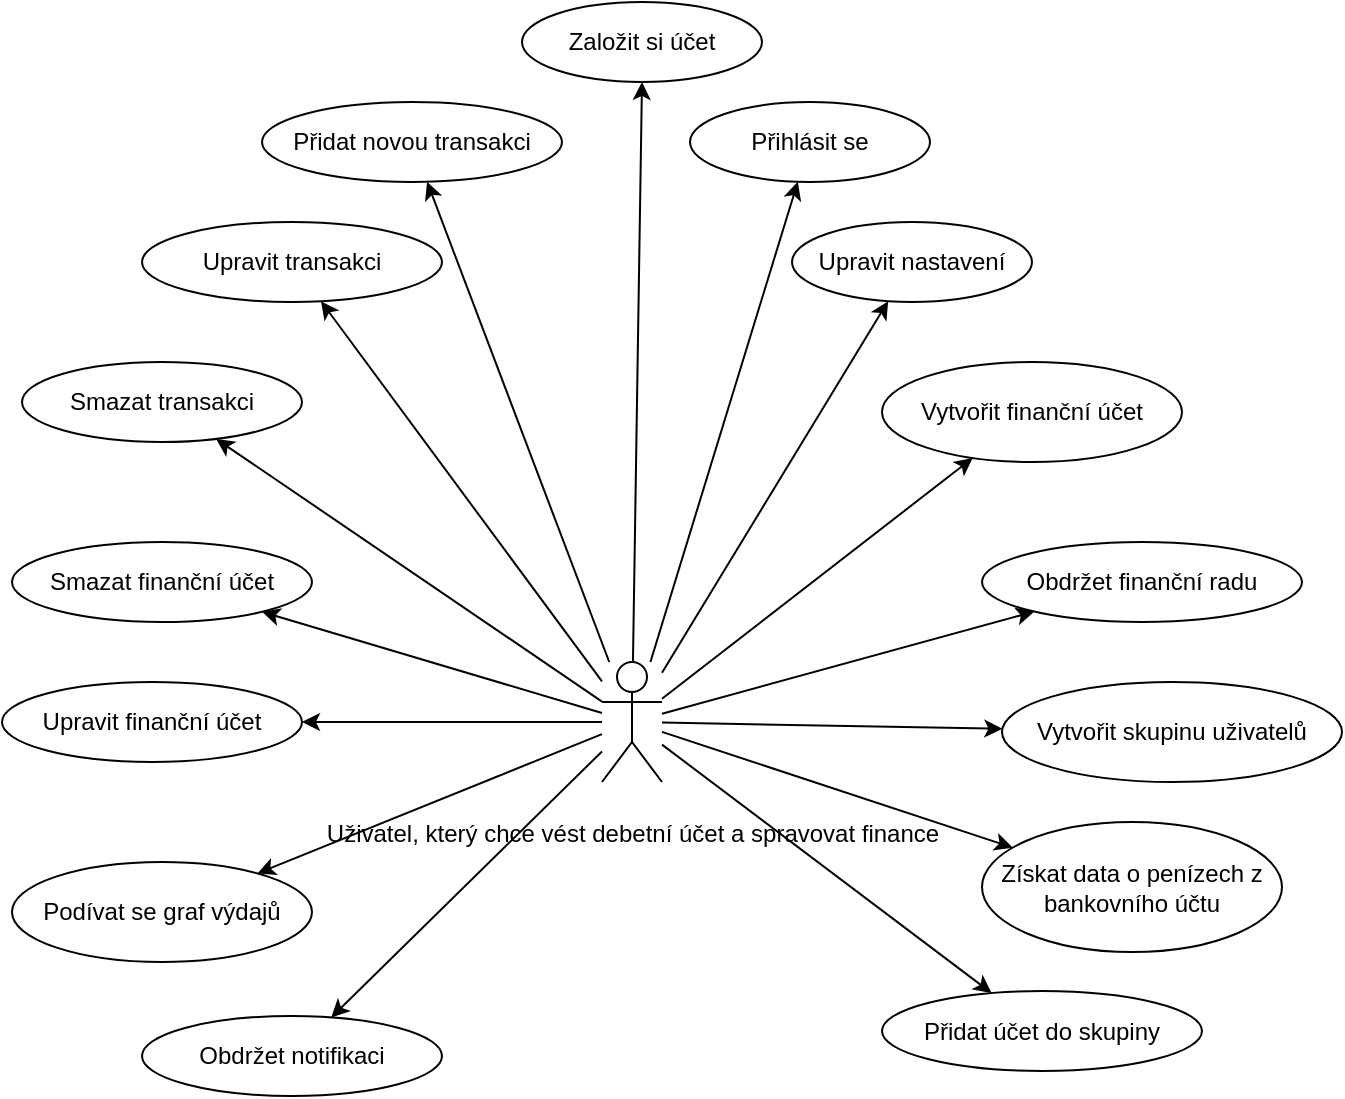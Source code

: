 <mxfile version="24.7.14" pages="5">
  <diagram name="default" id="7FOLyM04YJiTdm1COUbH">
    <mxGraphModel dx="1974" dy="609" grid="1" gridSize="10" guides="1" tooltips="1" connect="1" arrows="1" fold="1" page="1" pageScale="1" pageWidth="827" pageHeight="1169" math="0" shadow="0">
      <root>
        <mxCell id="0" />
        <mxCell id="1" parent="0" />
        <mxCell id="m6OJGgZUl3fsRRgGpjcn-20" value="" style="rounded=0;orthogonalLoop=1;jettySize=auto;html=1;" parent="1" source="m6OJGgZUl3fsRRgGpjcn-1" target="m6OJGgZUl3fsRRgGpjcn-9" edge="1">
          <mxGeometry relative="1" as="geometry" />
        </mxCell>
        <mxCell id="m6OJGgZUl3fsRRgGpjcn-23" value="" style="rounded=0;orthogonalLoop=1;jettySize=auto;html=1;" parent="1" source="m6OJGgZUl3fsRRgGpjcn-1" target="m6OJGgZUl3fsRRgGpjcn-7" edge="1">
          <mxGeometry relative="1" as="geometry" />
        </mxCell>
        <mxCell id="m6OJGgZUl3fsRRgGpjcn-25" style="edgeStyle=none;rounded=0;orthogonalLoop=1;jettySize=auto;html=1;" parent="1" source="m6OJGgZUl3fsRRgGpjcn-1" target="m6OJGgZUl3fsRRgGpjcn-6" edge="1">
          <mxGeometry relative="1" as="geometry" />
        </mxCell>
        <mxCell id="m6OJGgZUl3fsRRgGpjcn-26" style="edgeStyle=none;rounded=0;orthogonalLoop=1;jettySize=auto;html=1;" parent="1" source="m6OJGgZUl3fsRRgGpjcn-1" target="m6OJGgZUl3fsRRgGpjcn-2" edge="1">
          <mxGeometry relative="1" as="geometry" />
        </mxCell>
        <mxCell id="m6OJGgZUl3fsRRgGpjcn-27" style="edgeStyle=none;rounded=0;orthogonalLoop=1;jettySize=auto;html=1;entryX=0.5;entryY=1;entryDx=0;entryDy=0;" parent="1" source="m6OJGgZUl3fsRRgGpjcn-1" target="m6OJGgZUl3fsRRgGpjcn-3" edge="1">
          <mxGeometry relative="1" as="geometry" />
        </mxCell>
        <mxCell id="m6OJGgZUl3fsRRgGpjcn-28" style="edgeStyle=none;rounded=0;orthogonalLoop=1;jettySize=auto;html=1;" parent="1" source="m6OJGgZUl3fsRRgGpjcn-1" target="m6OJGgZUl3fsRRgGpjcn-8" edge="1">
          <mxGeometry relative="1" as="geometry" />
        </mxCell>
        <mxCell id="m6OJGgZUl3fsRRgGpjcn-30" style="edgeStyle=none;rounded=0;orthogonalLoop=1;jettySize=auto;html=1;" parent="1" source="m6OJGgZUl3fsRRgGpjcn-1" target="m6OJGgZUl3fsRRgGpjcn-16" edge="1">
          <mxGeometry relative="1" as="geometry" />
        </mxCell>
        <mxCell id="m6OJGgZUl3fsRRgGpjcn-31" style="edgeStyle=none;rounded=0;orthogonalLoop=1;jettySize=auto;html=1;" parent="1" source="m6OJGgZUl3fsRRgGpjcn-1" target="m6OJGgZUl3fsRRgGpjcn-19" edge="1">
          <mxGeometry relative="1" as="geometry" />
        </mxCell>
        <mxCell id="m6OJGgZUl3fsRRgGpjcn-32" style="edgeStyle=none;rounded=0;orthogonalLoop=1;jettySize=auto;html=1;" parent="1" source="m6OJGgZUl3fsRRgGpjcn-1" target="m6OJGgZUl3fsRRgGpjcn-17" edge="1">
          <mxGeometry relative="1" as="geometry" />
        </mxCell>
        <mxCell id="m6OJGgZUl3fsRRgGpjcn-33" style="edgeStyle=none;rounded=0;orthogonalLoop=1;jettySize=auto;html=1;" parent="1" source="m6OJGgZUl3fsRRgGpjcn-1" target="m6OJGgZUl3fsRRgGpjcn-11" edge="1">
          <mxGeometry relative="1" as="geometry" />
        </mxCell>
        <mxCell id="m6OJGgZUl3fsRRgGpjcn-34" style="edgeStyle=none;rounded=0;orthogonalLoop=1;jettySize=auto;html=1;" parent="1" source="m6OJGgZUl3fsRRgGpjcn-1" target="m6OJGgZUl3fsRRgGpjcn-12" edge="1">
          <mxGeometry relative="1" as="geometry" />
        </mxCell>
        <mxCell id="m6OJGgZUl3fsRRgGpjcn-35" style="edgeStyle=none;rounded=0;orthogonalLoop=1;jettySize=auto;html=1;" parent="1" source="m6OJGgZUl3fsRRgGpjcn-1" target="m6OJGgZUl3fsRRgGpjcn-10" edge="1">
          <mxGeometry relative="1" as="geometry" />
        </mxCell>
        <mxCell id="m6OJGgZUl3fsRRgGpjcn-37" style="edgeStyle=none;rounded=0;orthogonalLoop=1;jettySize=auto;html=1;" parent="1" source="m6OJGgZUl3fsRRgGpjcn-1" target="m6OJGgZUl3fsRRgGpjcn-15" edge="1">
          <mxGeometry relative="1" as="geometry" />
        </mxCell>
        <mxCell id="m6OJGgZUl3fsRRgGpjcn-38" style="edgeStyle=none;rounded=0;orthogonalLoop=1;jettySize=auto;html=1;" parent="1" source="m6OJGgZUl3fsRRgGpjcn-1" target="m6OJGgZUl3fsRRgGpjcn-18" edge="1">
          <mxGeometry relative="1" as="geometry" />
        </mxCell>
        <mxCell id="m6OJGgZUl3fsRRgGpjcn-1" value="&lt;p style=&quot;line-height: 120%;&quot;&gt;Uživatel, který chce vést debetní účet a spravovat finance&lt;/p&gt;" style="shape=umlActor;verticalLabelPosition=bottom;verticalAlign=top;html=1;outlineConnect=0;" parent="1" vertex="1">
          <mxGeometry x="250" y="400" width="30" height="60" as="geometry" />
        </mxCell>
        <mxCell id="m6OJGgZUl3fsRRgGpjcn-2" value="Přihlásit se" style="ellipse;whiteSpace=wrap;html=1;" parent="1" vertex="1">
          <mxGeometry x="294" y="120" width="120" height="40" as="geometry" />
        </mxCell>
        <mxCell id="m6OJGgZUl3fsRRgGpjcn-3" value="Založit si účet" style="ellipse;whiteSpace=wrap;html=1;" parent="1" vertex="1">
          <mxGeometry x="210" y="70" width="120" height="40" as="geometry" />
        </mxCell>
        <mxCell id="m6OJGgZUl3fsRRgGpjcn-6" value="Vytvořit finanční účet" style="ellipse;whiteSpace=wrap;html=1;" parent="1" vertex="1">
          <mxGeometry x="390" y="250" width="150" height="50" as="geometry" />
        </mxCell>
        <mxCell id="m6OJGgZUl3fsRRgGpjcn-7" value="Přidat novou transakci" style="ellipse;whiteSpace=wrap;html=1;" parent="1" vertex="1">
          <mxGeometry x="80" y="120" width="150" height="40" as="geometry" />
        </mxCell>
        <mxCell id="m6OJGgZUl3fsRRgGpjcn-8" value="Upravit nastavení" style="ellipse;whiteSpace=wrap;html=1;" parent="1" vertex="1">
          <mxGeometry x="345" y="180" width="120" height="40" as="geometry" />
        </mxCell>
        <mxCell id="m6OJGgZUl3fsRRgGpjcn-9" value="Upravit transakci" style="ellipse;whiteSpace=wrap;html=1;" parent="1" vertex="1">
          <mxGeometry x="20" y="180" width="150" height="40" as="geometry" />
        </mxCell>
        <mxCell id="m6OJGgZUl3fsRRgGpjcn-10" value="Upravit finanční účet" style="ellipse;whiteSpace=wrap;html=1;" parent="1" vertex="1">
          <mxGeometry x="-50" y="410" width="150" height="40" as="geometry" />
        </mxCell>
        <mxCell id="m6OJGgZUl3fsRRgGpjcn-11" value="Smazat transakci" style="ellipse;whiteSpace=wrap;html=1;" parent="1" vertex="1">
          <mxGeometry x="-40" y="250" width="140" height="40" as="geometry" />
        </mxCell>
        <mxCell id="m6OJGgZUl3fsRRgGpjcn-12" value="Smazat finanční účet" style="ellipse;whiteSpace=wrap;html=1;" parent="1" vertex="1">
          <mxGeometry x="-45" y="340" width="150" height="40" as="geometry" />
        </mxCell>
        <mxCell id="m6OJGgZUl3fsRRgGpjcn-14" value="Obdržet notifikaci" style="ellipse;whiteSpace=wrap;html=1;" parent="1" vertex="1">
          <mxGeometry x="20" y="577" width="150" height="40" as="geometry" />
        </mxCell>
        <mxCell id="m6OJGgZUl3fsRRgGpjcn-15" value="Podívat se graf výdajů" style="ellipse;whiteSpace=wrap;html=1;" parent="1" vertex="1">
          <mxGeometry x="-45" y="500" width="150" height="50" as="geometry" />
        </mxCell>
        <mxCell id="m6OJGgZUl3fsRRgGpjcn-16" value="Přidat účet do skupiny" style="ellipse;whiteSpace=wrap;html=1;" parent="1" vertex="1">
          <mxGeometry x="390" y="564.5" width="160" height="40" as="geometry" />
        </mxCell>
        <mxCell id="m6OJGgZUl3fsRRgGpjcn-17" value="Vytvořit skupinu uživatelů" style="ellipse;whiteSpace=wrap;html=1;" parent="1" vertex="1">
          <mxGeometry x="450" y="410" width="170" height="50" as="geometry" />
        </mxCell>
        <mxCell id="m6OJGgZUl3fsRRgGpjcn-18" value="Získat data o penízech z bankovního účtu" style="ellipse;whiteSpace=wrap;html=1;" parent="1" vertex="1">
          <mxGeometry x="440" y="480" width="150" height="65" as="geometry" />
        </mxCell>
        <mxCell id="m6OJGgZUl3fsRRgGpjcn-19" value="Obdržet finanční radu" style="ellipse;whiteSpace=wrap;html=1;" parent="1" vertex="1">
          <mxGeometry x="440" y="340" width="160" height="40" as="geometry" />
        </mxCell>
        <mxCell id="m6OJGgZUl3fsRRgGpjcn-36" style="edgeStyle=none;rounded=0;orthogonalLoop=1;jettySize=auto;html=1;" parent="1" source="m6OJGgZUl3fsRRgGpjcn-1" target="m6OJGgZUl3fsRRgGpjcn-14" edge="1">
          <mxGeometry relative="1" as="geometry" />
        </mxCell>
      </root>
    </mxGraphModel>
  </diagram>
  <diagram id="iO2KDUP-_SUrqgKEg59G" name="loan">
    <mxGraphModel dx="2261" dy="761" grid="1" gridSize="10" guides="1" tooltips="1" connect="1" arrows="1" fold="1" page="1" pageScale="1" pageWidth="827" pageHeight="1169" math="0" shadow="0">
      <root>
        <mxCell id="0" />
        <mxCell id="1" parent="0" />
        <mxCell id="gkrEdJ4TO_UfbdDQWm3M-1" value="" style="rounded=0;orthogonalLoop=1;jettySize=auto;html=1;" parent="1" source="gkrEdJ4TO_UfbdDQWm3M-15" target="gkrEdJ4TO_UfbdDQWm3M-22" edge="1">
          <mxGeometry relative="1" as="geometry" />
        </mxCell>
        <mxCell id="gkrEdJ4TO_UfbdDQWm3M-2" value="" style="rounded=0;orthogonalLoop=1;jettySize=auto;html=1;" parent="1" source="gkrEdJ4TO_UfbdDQWm3M-15" target="gkrEdJ4TO_UfbdDQWm3M-20" edge="1">
          <mxGeometry relative="1" as="geometry" />
        </mxCell>
        <mxCell id="gkrEdJ4TO_UfbdDQWm3M-3" style="edgeStyle=none;rounded=0;orthogonalLoop=1;jettySize=auto;html=1;" parent="1" source="gkrEdJ4TO_UfbdDQWm3M-15" target="gkrEdJ4TO_UfbdDQWm3M-19" edge="1">
          <mxGeometry relative="1" as="geometry" />
        </mxCell>
        <mxCell id="gkrEdJ4TO_UfbdDQWm3M-4" style="edgeStyle=none;rounded=0;orthogonalLoop=1;jettySize=auto;html=1;" parent="1" source="gkrEdJ4TO_UfbdDQWm3M-15" target="gkrEdJ4TO_UfbdDQWm3M-16" edge="1">
          <mxGeometry relative="1" as="geometry" />
        </mxCell>
        <mxCell id="gkrEdJ4TO_UfbdDQWm3M-5" style="edgeStyle=none;rounded=0;orthogonalLoop=1;jettySize=auto;html=1;entryX=0.5;entryY=1;entryDx=0;entryDy=0;" parent="1" source="gkrEdJ4TO_UfbdDQWm3M-15" target="gkrEdJ4TO_UfbdDQWm3M-17" edge="1">
          <mxGeometry relative="1" as="geometry" />
        </mxCell>
        <mxCell id="gkrEdJ4TO_UfbdDQWm3M-6" style="edgeStyle=none;rounded=0;orthogonalLoop=1;jettySize=auto;html=1;" parent="1" source="gkrEdJ4TO_UfbdDQWm3M-15" target="gkrEdJ4TO_UfbdDQWm3M-21" edge="1">
          <mxGeometry relative="1" as="geometry" />
        </mxCell>
        <mxCell id="gkrEdJ4TO_UfbdDQWm3M-7" style="edgeStyle=none;rounded=0;orthogonalLoop=1;jettySize=auto;html=1;" parent="1" source="gkrEdJ4TO_UfbdDQWm3M-15" target="gkrEdJ4TO_UfbdDQWm3M-28" edge="1">
          <mxGeometry relative="1" as="geometry" />
        </mxCell>
        <mxCell id="gkrEdJ4TO_UfbdDQWm3M-8" style="edgeStyle=none;rounded=0;orthogonalLoop=1;jettySize=auto;html=1;" parent="1" source="gkrEdJ4TO_UfbdDQWm3M-15" target="gkrEdJ4TO_UfbdDQWm3M-31" edge="1">
          <mxGeometry relative="1" as="geometry" />
        </mxCell>
        <mxCell id="gkrEdJ4TO_UfbdDQWm3M-9" style="edgeStyle=none;rounded=0;orthogonalLoop=1;jettySize=auto;html=1;" parent="1" source="gkrEdJ4TO_UfbdDQWm3M-15" target="gkrEdJ4TO_UfbdDQWm3M-29" edge="1">
          <mxGeometry relative="1" as="geometry" />
        </mxCell>
        <mxCell id="gkrEdJ4TO_UfbdDQWm3M-10" style="edgeStyle=none;rounded=0;orthogonalLoop=1;jettySize=auto;html=1;" parent="1" source="gkrEdJ4TO_UfbdDQWm3M-15" target="gkrEdJ4TO_UfbdDQWm3M-24" edge="1">
          <mxGeometry relative="1" as="geometry" />
        </mxCell>
        <mxCell id="gkrEdJ4TO_UfbdDQWm3M-11" style="edgeStyle=none;rounded=0;orthogonalLoop=1;jettySize=auto;html=1;" parent="1" source="gkrEdJ4TO_UfbdDQWm3M-15" target="gkrEdJ4TO_UfbdDQWm3M-25" edge="1">
          <mxGeometry relative="1" as="geometry" />
        </mxCell>
        <mxCell id="gkrEdJ4TO_UfbdDQWm3M-12" style="edgeStyle=none;rounded=0;orthogonalLoop=1;jettySize=auto;html=1;" parent="1" source="gkrEdJ4TO_UfbdDQWm3M-15" target="gkrEdJ4TO_UfbdDQWm3M-23" edge="1">
          <mxGeometry relative="1" as="geometry" />
        </mxCell>
        <mxCell id="gkrEdJ4TO_UfbdDQWm3M-13" style="edgeStyle=none;rounded=0;orthogonalLoop=1;jettySize=auto;html=1;" parent="1" source="gkrEdJ4TO_UfbdDQWm3M-15" target="gkrEdJ4TO_UfbdDQWm3M-27" edge="1">
          <mxGeometry relative="1" as="geometry" />
        </mxCell>
        <mxCell id="gkrEdJ4TO_UfbdDQWm3M-38" value="" style="edgeStyle=none;rounded=0;orthogonalLoop=1;jettySize=auto;html=1;" parent="1" source="gkrEdJ4TO_UfbdDQWm3M-15" target="gkrEdJ4TO_UfbdDQWm3M-36" edge="1">
          <mxGeometry relative="1" as="geometry" />
        </mxCell>
        <mxCell id="gkrEdJ4TO_UfbdDQWm3M-39" style="edgeStyle=none;rounded=0;orthogonalLoop=1;jettySize=auto;html=1;" parent="1" source="gkrEdJ4TO_UfbdDQWm3M-15" target="gkrEdJ4TO_UfbdDQWm3M-37" edge="1">
          <mxGeometry relative="1" as="geometry" />
        </mxCell>
        <mxCell id="gkrEdJ4TO_UfbdDQWm3M-15" value="&lt;p style=&quot;line-height: 120%;&quot;&gt;Uživatel, který chce sledovat splácení dluh&lt;/p&gt;" style="shape=umlActor;verticalLabelPosition=bottom;verticalAlign=top;html=1;outlineConnect=0;" parent="1" vertex="1">
          <mxGeometry x="250" y="400" width="30" height="60" as="geometry" />
        </mxCell>
        <mxCell id="gkrEdJ4TO_UfbdDQWm3M-16" value="Přihlásit se" style="ellipse;whiteSpace=wrap;html=1;" parent="1" vertex="1">
          <mxGeometry x="294" y="120" width="120" height="40" as="geometry" />
        </mxCell>
        <mxCell id="gkrEdJ4TO_UfbdDQWm3M-17" value="Založit si účet" style="ellipse;whiteSpace=wrap;html=1;" parent="1" vertex="1">
          <mxGeometry x="210" y="70" width="120" height="40" as="geometry" />
        </mxCell>
        <mxCell id="gkrEdJ4TO_UfbdDQWm3M-19" value="Vytvořit dluhový účet" style="ellipse;whiteSpace=wrap;html=1;" parent="1" vertex="1">
          <mxGeometry x="390" y="250" width="150" height="50" as="geometry" />
        </mxCell>
        <mxCell id="gkrEdJ4TO_UfbdDQWm3M-20" value="Přidat novou transakci" style="ellipse;whiteSpace=wrap;html=1;" parent="1" vertex="1">
          <mxGeometry x="80" y="120" width="150" height="40" as="geometry" />
        </mxCell>
        <mxCell id="gkrEdJ4TO_UfbdDQWm3M-21" value="Upravit nastavení" style="ellipse;whiteSpace=wrap;html=1;" parent="1" vertex="1">
          <mxGeometry x="345" y="180" width="120" height="40" as="geometry" />
        </mxCell>
        <mxCell id="gkrEdJ4TO_UfbdDQWm3M-22" value="Upravit transakci" style="ellipse;whiteSpace=wrap;html=1;" parent="1" vertex="1">
          <mxGeometry x="20" y="180" width="150" height="40" as="geometry" />
        </mxCell>
        <mxCell id="gkrEdJ4TO_UfbdDQWm3M-23" value="Upravit dluhový účet" style="ellipse;whiteSpace=wrap;html=1;" parent="1" vertex="1">
          <mxGeometry x="-80" y="370" width="150" height="40" as="geometry" />
        </mxCell>
        <mxCell id="gkrEdJ4TO_UfbdDQWm3M-24" value="Smazat transakci" style="ellipse;whiteSpace=wrap;html=1;" parent="1" vertex="1">
          <mxGeometry x="-40" y="250" width="140" height="40" as="geometry" />
        </mxCell>
        <mxCell id="gkrEdJ4TO_UfbdDQWm3M-25" value="Smazat dluhový účet" style="ellipse;whiteSpace=wrap;html=1;" parent="1" vertex="1">
          <mxGeometry x="-70" y="310" width="150" height="40" as="geometry" />
        </mxCell>
        <mxCell id="gkrEdJ4TO_UfbdDQWm3M-26" value="Obdržet notifikaci o příští splátce" style="ellipse;whiteSpace=wrap;html=1;" parent="1" vertex="1">
          <mxGeometry x="-90" y="510" width="170" height="45.5" as="geometry" />
        </mxCell>
        <mxCell id="gkrEdJ4TO_UfbdDQWm3M-27" value="Podívat se graf výdajů" style="ellipse;whiteSpace=wrap;html=1;" parent="1" vertex="1">
          <mxGeometry x="-90" y="440" width="150" height="50" as="geometry" />
        </mxCell>
        <mxCell id="gkrEdJ4TO_UfbdDQWm3M-28" value="Přidat účet do skupiny" style="ellipse;whiteSpace=wrap;html=1;" parent="1" vertex="1">
          <mxGeometry x="440" y="480" width="160" height="40" as="geometry" />
        </mxCell>
        <mxCell id="gkrEdJ4TO_UfbdDQWm3M-29" value="Vytvořit skupinu uživatelů" style="ellipse;whiteSpace=wrap;html=1;" parent="1" vertex="1">
          <mxGeometry x="450" y="405" width="170" height="50" as="geometry" />
        </mxCell>
        <mxCell id="gkrEdJ4TO_UfbdDQWm3M-31" value="Obdržet finanční radu" style="ellipse;whiteSpace=wrap;html=1;" parent="1" vertex="1">
          <mxGeometry x="430" y="330" width="160" height="40" as="geometry" />
        </mxCell>
        <mxCell id="gkrEdJ4TO_UfbdDQWm3M-33" style="edgeStyle=none;rounded=0;orthogonalLoop=1;jettySize=auto;html=1;" parent="1" source="gkrEdJ4TO_UfbdDQWm3M-15" target="gkrEdJ4TO_UfbdDQWm3M-26" edge="1">
          <mxGeometry relative="1" as="geometry" />
        </mxCell>
        <mxCell id="gkrEdJ4TO_UfbdDQWm3M-36" value="Nastavit měsíční splátku" style="ellipse;whiteSpace=wrap;html=1;" parent="1" vertex="1">
          <mxGeometry x="20" y="565" width="150" height="40" as="geometry" />
        </mxCell>
        <mxCell id="gkrEdJ4TO_UfbdDQWm3M-37" value="Nastavit procento dluhu" style="ellipse;whiteSpace=wrap;html=1;" parent="1" vertex="1">
          <mxGeometry x="380" y="525.5" width="150" height="40" as="geometry" />
        </mxCell>
      </root>
    </mxGraphModel>
  </diagram>
  <diagram id="mvz3NLn-eMge94GLMlsW" name="savings">
    <mxGraphModel dx="2261" dy="761" grid="1" gridSize="10" guides="1" tooltips="1" connect="1" arrows="1" fold="1" page="1" pageScale="1" pageWidth="827" pageHeight="1169" math="0" shadow="0">
      <root>
        <mxCell id="0" />
        <mxCell id="1" parent="0" />
        <mxCell id="QjwtRj9E9O2YeUZqfki1-1" value="" style="rounded=0;orthogonalLoop=1;jettySize=auto;html=1;" parent="1" source="QjwtRj9E9O2YeUZqfki1-16" target="QjwtRj9E9O2YeUZqfki1-23" edge="1">
          <mxGeometry relative="1" as="geometry" />
        </mxCell>
        <mxCell id="QjwtRj9E9O2YeUZqfki1-2" value="" style="rounded=0;orthogonalLoop=1;jettySize=auto;html=1;" parent="1" source="QjwtRj9E9O2YeUZqfki1-16" target="QjwtRj9E9O2YeUZqfki1-21" edge="1">
          <mxGeometry relative="1" as="geometry" />
        </mxCell>
        <mxCell id="QjwtRj9E9O2YeUZqfki1-3" style="edgeStyle=none;rounded=0;orthogonalLoop=1;jettySize=auto;html=1;" parent="1" source="QjwtRj9E9O2YeUZqfki1-16" target="QjwtRj9E9O2YeUZqfki1-20" edge="1">
          <mxGeometry relative="1" as="geometry" />
        </mxCell>
        <mxCell id="QjwtRj9E9O2YeUZqfki1-4" style="edgeStyle=none;rounded=0;orthogonalLoop=1;jettySize=auto;html=1;" parent="1" source="QjwtRj9E9O2YeUZqfki1-16" target="QjwtRj9E9O2YeUZqfki1-17" edge="1">
          <mxGeometry relative="1" as="geometry" />
        </mxCell>
        <mxCell id="QjwtRj9E9O2YeUZqfki1-5" style="edgeStyle=none;rounded=0;orthogonalLoop=1;jettySize=auto;html=1;entryX=0.5;entryY=1;entryDx=0;entryDy=0;" parent="1" source="QjwtRj9E9O2YeUZqfki1-16" target="QjwtRj9E9O2YeUZqfki1-18" edge="1">
          <mxGeometry relative="1" as="geometry" />
        </mxCell>
        <mxCell id="QjwtRj9E9O2YeUZqfki1-6" style="edgeStyle=none;rounded=0;orthogonalLoop=1;jettySize=auto;html=1;" parent="1" source="QjwtRj9E9O2YeUZqfki1-16" target="QjwtRj9E9O2YeUZqfki1-22" edge="1">
          <mxGeometry relative="1" as="geometry" />
        </mxCell>
        <mxCell id="QjwtRj9E9O2YeUZqfki1-7" style="edgeStyle=none;rounded=0;orthogonalLoop=1;jettySize=auto;html=1;" parent="1" source="QjwtRj9E9O2YeUZqfki1-16" target="QjwtRj9E9O2YeUZqfki1-29" edge="1">
          <mxGeometry relative="1" as="geometry" />
        </mxCell>
        <mxCell id="QjwtRj9E9O2YeUZqfki1-8" style="edgeStyle=none;rounded=0;orthogonalLoop=1;jettySize=auto;html=1;" parent="1" source="QjwtRj9E9O2YeUZqfki1-16" target="QjwtRj9E9O2YeUZqfki1-31" edge="1">
          <mxGeometry relative="1" as="geometry" />
        </mxCell>
        <mxCell id="QjwtRj9E9O2YeUZqfki1-9" style="edgeStyle=none;rounded=0;orthogonalLoop=1;jettySize=auto;html=1;" parent="1" source="QjwtRj9E9O2YeUZqfki1-16" target="QjwtRj9E9O2YeUZqfki1-30" edge="1">
          <mxGeometry relative="1" as="geometry" />
        </mxCell>
        <mxCell id="QjwtRj9E9O2YeUZqfki1-10" style="edgeStyle=none;rounded=0;orthogonalLoop=1;jettySize=auto;html=1;" parent="1" source="QjwtRj9E9O2YeUZqfki1-16" target="QjwtRj9E9O2YeUZqfki1-25" edge="1">
          <mxGeometry relative="1" as="geometry" />
        </mxCell>
        <mxCell id="QjwtRj9E9O2YeUZqfki1-11" style="edgeStyle=none;rounded=0;orthogonalLoop=1;jettySize=auto;html=1;" parent="1" source="QjwtRj9E9O2YeUZqfki1-16" target="QjwtRj9E9O2YeUZqfki1-26" edge="1">
          <mxGeometry relative="1" as="geometry" />
        </mxCell>
        <mxCell id="QjwtRj9E9O2YeUZqfki1-12" style="edgeStyle=none;rounded=0;orthogonalLoop=1;jettySize=auto;html=1;" parent="1" source="QjwtRj9E9O2YeUZqfki1-16" target="QjwtRj9E9O2YeUZqfki1-24" edge="1">
          <mxGeometry relative="1" as="geometry" />
        </mxCell>
        <mxCell id="QjwtRj9E9O2YeUZqfki1-13" style="edgeStyle=none;rounded=0;orthogonalLoop=1;jettySize=auto;html=1;" parent="1" source="QjwtRj9E9O2YeUZqfki1-16" target="QjwtRj9E9O2YeUZqfki1-28" edge="1">
          <mxGeometry relative="1" as="geometry" />
        </mxCell>
        <mxCell id="QjwtRj9E9O2YeUZqfki1-14" value="" style="edgeStyle=none;rounded=0;orthogonalLoop=1;jettySize=auto;html=1;" parent="1" source="QjwtRj9E9O2YeUZqfki1-16" target="QjwtRj9E9O2YeUZqfki1-34" edge="1">
          <mxGeometry relative="1" as="geometry" />
        </mxCell>
        <mxCell id="QjwtRj9E9O2YeUZqfki1-15" style="edgeStyle=none;rounded=0;orthogonalLoop=1;jettySize=auto;html=1;" parent="1" source="QjwtRj9E9O2YeUZqfki1-16" target="QjwtRj9E9O2YeUZqfki1-35" edge="1">
          <mxGeometry relative="1" as="geometry" />
        </mxCell>
        <mxCell id="QjwtRj9E9O2YeUZqfki1-16" value="&lt;p style=&quot;line-height: 120%;&quot;&gt;Uživatel, který chce sledovat spoření peněz&lt;/p&gt;" style="shape=umlActor;verticalLabelPosition=bottom;verticalAlign=top;html=1;outlineConnect=0;" parent="1" vertex="1">
          <mxGeometry x="300" y="380" width="30" height="60" as="geometry" />
        </mxCell>
        <mxCell id="QjwtRj9E9O2YeUZqfki1-17" value="Přihlásit se" style="ellipse;whiteSpace=wrap;html=1;" parent="1" vertex="1">
          <mxGeometry x="344" y="100" width="120" height="40" as="geometry" />
        </mxCell>
        <mxCell id="QjwtRj9E9O2YeUZqfki1-18" value="Založit si účet" style="ellipse;whiteSpace=wrap;html=1;" parent="1" vertex="1">
          <mxGeometry x="260" y="50" width="120" height="40" as="geometry" />
        </mxCell>
        <mxCell id="QjwtRj9E9O2YeUZqfki1-20" value="Vytvořit spořicí účet" style="ellipse;whiteSpace=wrap;html=1;" parent="1" vertex="1">
          <mxGeometry x="440" y="230" width="150" height="50" as="geometry" />
        </mxCell>
        <mxCell id="QjwtRj9E9O2YeUZqfki1-21" value="Přidat novou transakci" style="ellipse;whiteSpace=wrap;html=1;" parent="1" vertex="1">
          <mxGeometry x="130" y="100" width="150" height="40" as="geometry" />
        </mxCell>
        <mxCell id="QjwtRj9E9O2YeUZqfki1-22" value="Upravit nastavení" style="ellipse;whiteSpace=wrap;html=1;" parent="1" vertex="1">
          <mxGeometry x="395" y="160" width="120" height="40" as="geometry" />
        </mxCell>
        <mxCell id="QjwtRj9E9O2YeUZqfki1-23" value="Upravit transakci" style="ellipse;whiteSpace=wrap;html=1;" parent="1" vertex="1">
          <mxGeometry x="70" y="160" width="150" height="40" as="geometry" />
        </mxCell>
        <mxCell id="QjwtRj9E9O2YeUZqfki1-24" value="Upravit spořicí účet" style="ellipse;whiteSpace=wrap;html=1;" parent="1" vertex="1">
          <mxGeometry x="-30" y="350" width="150" height="40" as="geometry" />
        </mxCell>
        <mxCell id="QjwtRj9E9O2YeUZqfki1-25" value="Smazat transakci" style="ellipse;whiteSpace=wrap;html=1;" parent="1" vertex="1">
          <mxGeometry x="10" y="230" width="140" height="40" as="geometry" />
        </mxCell>
        <mxCell id="QjwtRj9E9O2YeUZqfki1-26" value="Smazat spořicí účet" style="ellipse;whiteSpace=wrap;html=1;" parent="1" vertex="1">
          <mxGeometry x="-20" y="290" width="150" height="40" as="geometry" />
        </mxCell>
        <mxCell id="QjwtRj9E9O2YeUZqfki1-27" value="Obdržet notifikaci o příští platbě" style="ellipse;whiteSpace=wrap;html=1;" parent="1" vertex="1">
          <mxGeometry x="-50" y="500" width="180" height="45.5" as="geometry" />
        </mxCell>
        <mxCell id="QjwtRj9E9O2YeUZqfki1-28" value="Podívat se graf výdajů" style="ellipse;whiteSpace=wrap;html=1;" parent="1" vertex="1">
          <mxGeometry x="-40" y="420" width="150" height="50" as="geometry" />
        </mxCell>
        <mxCell id="QjwtRj9E9O2YeUZqfki1-29" value="Přidat účet do skupiny" style="ellipse;whiteSpace=wrap;html=1;" parent="1" vertex="1">
          <mxGeometry x="490" y="310" width="160" height="40" as="geometry" />
        </mxCell>
        <mxCell id="QjwtRj9E9O2YeUZqfki1-30" value="Vytvořit skupinu uživatelů" style="ellipse;whiteSpace=wrap;html=1;" parent="1" vertex="1">
          <mxGeometry x="500" y="450" width="170" height="50" as="geometry" />
        </mxCell>
        <mxCell id="QjwtRj9E9O2YeUZqfki1-31" value="Obdržet finanční radu" style="ellipse;whiteSpace=wrap;html=1;" parent="1" vertex="1">
          <mxGeometry x="500" y="390" width="160" height="40" as="geometry" />
        </mxCell>
        <mxCell id="QjwtRj9E9O2YeUZqfki1-33" style="edgeStyle=none;rounded=0;orthogonalLoop=1;jettySize=auto;html=1;" parent="1" source="QjwtRj9E9O2YeUZqfki1-16" target="QjwtRj9E9O2YeUZqfki1-27" edge="1">
          <mxGeometry relative="1" as="geometry" />
        </mxCell>
        <mxCell id="QjwtRj9E9O2YeUZqfki1-34" value="Nastavit opakující se transferovou platbu" style="ellipse;whiteSpace=wrap;html=1;" parent="1" vertex="1">
          <mxGeometry x="90" y="540" width="160" height="45" as="geometry" />
        </mxCell>
        <mxCell id="QjwtRj9E9O2YeUZqfki1-35" value="Nastavit procento spořicího účtu" style="ellipse;whiteSpace=wrap;html=1;" parent="1" vertex="1">
          <mxGeometry x="440" y="510" width="164" height="55" as="geometry" />
        </mxCell>
      </root>
    </mxGraphModel>
  </diagram>
  <diagram id="AIYogLtuCJYC2O8xrv1j" name="business">
    <mxGraphModel dx="2131" dy="692" grid="1" gridSize="10" guides="1" tooltips="1" connect="1" arrows="1" fold="1" page="1" pageScale="1" pageWidth="827" pageHeight="1169" math="0" shadow="0">
      <root>
        <mxCell id="0" />
        <mxCell id="1" parent="0" />
        <mxCell id="F0oQjNvjclja6o_ZkWgC-1" value="" style="rounded=0;orthogonalLoop=1;jettySize=auto;html=1;" edge="1" parent="1" source="F0oQjNvjclja6o_ZkWgC-16" target="F0oQjNvjclja6o_ZkWgC-23">
          <mxGeometry relative="1" as="geometry" />
        </mxCell>
        <mxCell id="F0oQjNvjclja6o_ZkWgC-2" value="" style="rounded=0;orthogonalLoop=1;jettySize=auto;html=1;" edge="1" parent="1" source="F0oQjNvjclja6o_ZkWgC-16" target="F0oQjNvjclja6o_ZkWgC-21">
          <mxGeometry relative="1" as="geometry" />
        </mxCell>
        <mxCell id="F0oQjNvjclja6o_ZkWgC-3" style="edgeStyle=none;rounded=0;orthogonalLoop=1;jettySize=auto;html=1;" edge="1" parent="1" source="F0oQjNvjclja6o_ZkWgC-16" target="F0oQjNvjclja6o_ZkWgC-20">
          <mxGeometry relative="1" as="geometry" />
        </mxCell>
        <mxCell id="F0oQjNvjclja6o_ZkWgC-4" style="edgeStyle=none;rounded=0;orthogonalLoop=1;jettySize=auto;html=1;" edge="1" parent="1" source="F0oQjNvjclja6o_ZkWgC-16" target="F0oQjNvjclja6o_ZkWgC-17">
          <mxGeometry relative="1" as="geometry" />
        </mxCell>
        <mxCell id="F0oQjNvjclja6o_ZkWgC-5" style="edgeStyle=none;rounded=0;orthogonalLoop=1;jettySize=auto;html=1;entryX=0.5;entryY=1;entryDx=0;entryDy=0;" edge="1" parent="1" source="F0oQjNvjclja6o_ZkWgC-16" target="F0oQjNvjclja6o_ZkWgC-18">
          <mxGeometry relative="1" as="geometry" />
        </mxCell>
        <mxCell id="F0oQjNvjclja6o_ZkWgC-6" style="edgeStyle=none;rounded=0;orthogonalLoop=1;jettySize=auto;html=1;" edge="1" parent="1" source="F0oQjNvjclja6o_ZkWgC-16" target="F0oQjNvjclja6o_ZkWgC-22">
          <mxGeometry relative="1" as="geometry" />
        </mxCell>
        <mxCell id="F0oQjNvjclja6o_ZkWgC-7" style="edgeStyle=none;rounded=0;orthogonalLoop=1;jettySize=auto;html=1;" edge="1" parent="1" source="F0oQjNvjclja6o_ZkWgC-16" target="F0oQjNvjclja6o_ZkWgC-29">
          <mxGeometry relative="1" as="geometry" />
        </mxCell>
        <mxCell id="F0oQjNvjclja6o_ZkWgC-8" style="edgeStyle=none;rounded=0;orthogonalLoop=1;jettySize=auto;html=1;entryX=0;entryY=0.5;entryDx=0;entryDy=0;" edge="1" parent="1" source="F0oQjNvjclja6o_ZkWgC-16" target="F0oQjNvjclja6o_ZkWgC-36">
          <mxGeometry relative="1" as="geometry" />
        </mxCell>
        <mxCell id="F0oQjNvjclja6o_ZkWgC-9" style="edgeStyle=none;rounded=0;orthogonalLoop=1;jettySize=auto;html=1;" edge="1" parent="1" source="F0oQjNvjclja6o_ZkWgC-16" target="F0oQjNvjclja6o_ZkWgC-30">
          <mxGeometry relative="1" as="geometry" />
        </mxCell>
        <mxCell id="F0oQjNvjclja6o_ZkWgC-10" style="edgeStyle=none;rounded=0;orthogonalLoop=1;jettySize=auto;html=1;" edge="1" parent="1" source="F0oQjNvjclja6o_ZkWgC-16" target="F0oQjNvjclja6o_ZkWgC-25">
          <mxGeometry relative="1" as="geometry" />
        </mxCell>
        <mxCell id="F0oQjNvjclja6o_ZkWgC-11" style="edgeStyle=none;rounded=0;orthogonalLoop=1;jettySize=auto;html=1;" edge="1" parent="1" source="F0oQjNvjclja6o_ZkWgC-16" target="F0oQjNvjclja6o_ZkWgC-26">
          <mxGeometry relative="1" as="geometry" />
        </mxCell>
        <mxCell id="F0oQjNvjclja6o_ZkWgC-12" style="edgeStyle=none;rounded=0;orthogonalLoop=1;jettySize=auto;html=1;" edge="1" parent="1" source="F0oQjNvjclja6o_ZkWgC-16" target="F0oQjNvjclja6o_ZkWgC-24">
          <mxGeometry relative="1" as="geometry" />
        </mxCell>
        <mxCell id="F0oQjNvjclja6o_ZkWgC-13" style="edgeStyle=none;rounded=0;orthogonalLoop=1;jettySize=auto;html=1;" edge="1" parent="1" source="F0oQjNvjclja6o_ZkWgC-16" target="F0oQjNvjclja6o_ZkWgC-28">
          <mxGeometry relative="1" as="geometry" />
        </mxCell>
        <mxCell id="F0oQjNvjclja6o_ZkWgC-14" value="" style="edgeStyle=none;rounded=0;orthogonalLoop=1;jettySize=auto;html=1;" edge="1" parent="1" source="F0oQjNvjclja6o_ZkWgC-16" target="F0oQjNvjclja6o_ZkWgC-34">
          <mxGeometry relative="1" as="geometry" />
        </mxCell>
        <mxCell id="F0oQjNvjclja6o_ZkWgC-15" style="edgeStyle=none;rounded=0;orthogonalLoop=1;jettySize=auto;html=1;" edge="1" parent="1" source="F0oQjNvjclja6o_ZkWgC-16" target="F0oQjNvjclja6o_ZkWgC-35">
          <mxGeometry relative="1" as="geometry" />
        </mxCell>
        <mxCell id="F0oQjNvjclja6o_ZkWgC-37" style="edgeStyle=orthogonalEdgeStyle;rounded=0;orthogonalLoop=1;jettySize=auto;html=1;" edge="1" parent="1" source="F0oQjNvjclja6o_ZkWgC-16" target="F0oQjNvjclja6o_ZkWgC-31">
          <mxGeometry relative="1" as="geometry" />
        </mxCell>
        <mxCell id="F0oQjNvjclja6o_ZkWgC-39" style="rounded=0;orthogonalLoop=1;jettySize=auto;html=1;entryX=0;entryY=0.5;entryDx=0;entryDy=0;" edge="1" parent="1" source="F0oQjNvjclja6o_ZkWgC-16" target="F0oQjNvjclja6o_ZkWgC-38">
          <mxGeometry relative="1" as="geometry" />
        </mxCell>
        <mxCell id="jbHGjtw0VvyyztOhBYxi-3" style="rounded=0;orthogonalLoop=1;jettySize=auto;html=1;" edge="1" parent="1" source="F0oQjNvjclja6o_ZkWgC-16" target="jbHGjtw0VvyyztOhBYxi-1">
          <mxGeometry relative="1" as="geometry" />
        </mxCell>
        <mxCell id="jbHGjtw0VvyyztOhBYxi-8" style="rounded=0;orthogonalLoop=1;jettySize=auto;html=1;" edge="1" parent="1" source="F0oQjNvjclja6o_ZkWgC-16" target="jbHGjtw0VvyyztOhBYxi-4">
          <mxGeometry relative="1" as="geometry" />
        </mxCell>
        <mxCell id="jbHGjtw0VvyyztOhBYxi-9" style="rounded=0;orthogonalLoop=1;jettySize=auto;html=1;" edge="1" parent="1" source="F0oQjNvjclja6o_ZkWgC-16" target="jbHGjtw0VvyyztOhBYxi-5">
          <mxGeometry relative="1" as="geometry" />
        </mxCell>
        <mxCell id="jbHGjtw0VvyyztOhBYxi-11" style="rounded=0;orthogonalLoop=1;jettySize=auto;html=1;" edge="1" parent="1" source="F0oQjNvjclja6o_ZkWgC-16" target="jbHGjtw0VvyyztOhBYxi-7">
          <mxGeometry relative="1" as="geometry" />
        </mxCell>
        <mxCell id="F0oQjNvjclja6o_ZkWgC-16" value="&lt;p style=&quot;line-height: 120%;&quot;&gt;Uživatel, který podniká a chce sledovat toky peněz&lt;/p&gt;" style="shape=umlActor;verticalLabelPosition=bottom;verticalAlign=top;html=1;outlineConnect=0;" vertex="1" parent="1">
          <mxGeometry x="305" y="380" width="30" height="60" as="geometry" />
        </mxCell>
        <mxCell id="F0oQjNvjclja6o_ZkWgC-17" value="Přihlásit se" style="ellipse;whiteSpace=wrap;html=1;" vertex="1" parent="1">
          <mxGeometry x="344" y="90" width="120" height="40" as="geometry" />
        </mxCell>
        <mxCell id="F0oQjNvjclja6o_ZkWgC-18" value="Založit si účet" style="ellipse;whiteSpace=wrap;html=1;" vertex="1" parent="1">
          <mxGeometry x="260" y="50" width="120" height="40" as="geometry" />
        </mxCell>
        <mxCell id="F0oQjNvjclja6o_ZkWgC-20" value="Vytvořit spořicí účet" style="ellipse;whiteSpace=wrap;html=1;" vertex="1" parent="1">
          <mxGeometry x="440" y="190" width="150" height="50" as="geometry" />
        </mxCell>
        <mxCell id="F0oQjNvjclja6o_ZkWgC-21" value="Přidat novou transakci" style="ellipse;whiteSpace=wrap;html=1;" vertex="1" parent="1">
          <mxGeometry x="140" y="90" width="150" height="40" as="geometry" />
        </mxCell>
        <mxCell id="F0oQjNvjclja6o_ZkWgC-22" value="Upravit nastavení" style="ellipse;whiteSpace=wrap;html=1;" vertex="1" parent="1">
          <mxGeometry x="400" y="140" width="120" height="40" as="geometry" />
        </mxCell>
        <mxCell id="F0oQjNvjclja6o_ZkWgC-23" value="Upravit transakci" style="ellipse;whiteSpace=wrap;html=1;" vertex="1" parent="1">
          <mxGeometry x="60" y="140" width="150" height="40" as="geometry" />
        </mxCell>
        <mxCell id="F0oQjNvjclja6o_ZkWgC-24" value="Upravit spořicí účet" style="ellipse;whiteSpace=wrap;html=1;" vertex="1" parent="1">
          <mxGeometry x="-50" y="310" width="150" height="40" as="geometry" />
        </mxCell>
        <mxCell id="F0oQjNvjclja6o_ZkWgC-25" value="Smazat transakci" style="ellipse;whiteSpace=wrap;html=1;" vertex="1" parent="1">
          <mxGeometry x="10" y="190" width="140" height="40" as="geometry" />
        </mxCell>
        <mxCell id="F0oQjNvjclja6o_ZkWgC-26" value="Smazat spořicí účet" style="ellipse;whiteSpace=wrap;html=1;" vertex="1" parent="1">
          <mxGeometry x="-30" y="250" width="150" height="40" as="geometry" />
        </mxCell>
        <mxCell id="F0oQjNvjclja6o_ZkWgC-27" value="Obdržet notifikaci o příští platbě" style="ellipse;whiteSpace=wrap;html=1;" vertex="1" parent="1">
          <mxGeometry x="-50" y="440" width="180" height="45.5" as="geometry" />
        </mxCell>
        <mxCell id="F0oQjNvjclja6o_ZkWgC-28" value="Podívat se graf výdajů" style="ellipse;whiteSpace=wrap;html=1;" vertex="1" parent="1">
          <mxGeometry x="-50" y="370" width="150" height="50" as="geometry" />
        </mxCell>
        <mxCell id="F0oQjNvjclja6o_ZkWgC-29" value="Přidat účet do skupiny" style="ellipse;whiteSpace=wrap;html=1;" vertex="1" parent="1">
          <mxGeometry x="550" y="490" width="160" height="40" as="geometry" />
        </mxCell>
        <mxCell id="F0oQjNvjclja6o_ZkWgC-30" value="Vytvořit skupinu uživatelů" style="ellipse;whiteSpace=wrap;html=1;" vertex="1" parent="1">
          <mxGeometry x="560" y="435.5" width="170" height="50" as="geometry" />
        </mxCell>
        <mxCell id="F0oQjNvjclja6o_ZkWgC-31" value="Obdržet finanční radu" style="ellipse;whiteSpace=wrap;html=1;" vertex="1" parent="1">
          <mxGeometry x="590" y="390" width="160" height="40" as="geometry" />
        </mxCell>
        <mxCell id="F0oQjNvjclja6o_ZkWgC-33" style="edgeStyle=none;rounded=0;orthogonalLoop=1;jettySize=auto;html=1;" edge="1" parent="1" source="F0oQjNvjclja6o_ZkWgC-16" target="F0oQjNvjclja6o_ZkWgC-27">
          <mxGeometry relative="1" as="geometry" />
        </mxCell>
        <mxCell id="F0oQjNvjclja6o_ZkWgC-34" value="Nastavit opakující se transferovou platbu" style="ellipse;whiteSpace=wrap;html=1;" vertex="1" parent="1">
          <mxGeometry x="10" y="510" width="160" height="45" as="geometry" />
        </mxCell>
        <mxCell id="F0oQjNvjclja6o_ZkWgC-35" value="Nastavit procento spořicího účtu" style="ellipse;whiteSpace=wrap;html=1;" vertex="1" parent="1">
          <mxGeometry x="490" y="530" width="164" height="55" as="geometry" />
        </mxCell>
        <mxCell id="F0oQjNvjclja6o_ZkWgC-36" value="Vytvořit dluhový účet" style="ellipse;whiteSpace=wrap;html=1;" vertex="1" parent="1">
          <mxGeometry x="490" y="245" width="150" height="50" as="geometry" />
        </mxCell>
        <mxCell id="F0oQjNvjclja6o_ZkWgC-38" value="Vytvořit finanční účet" style="ellipse;whiteSpace=wrap;html=1;" vertex="1" parent="1">
          <mxGeometry x="540" y="310" width="150" height="50" as="geometry" />
        </mxCell>
        <mxCell id="jbHGjtw0VvyyztOhBYxi-1" value="Nastavit procento půjčky" style="ellipse;whiteSpace=wrap;html=1;" vertex="1" parent="1">
          <mxGeometry x="380" y="580" width="144" height="40" as="geometry" />
        </mxCell>
        <mxCell id="jbHGjtw0VvyyztOhBYxi-4" value="Přidat aktiva" style="ellipse;whiteSpace=wrap;html=1;" vertex="1" parent="1">
          <mxGeometry x="314" y="555" width="99" height="30" as="geometry" />
        </mxCell>
        <mxCell id="jbHGjtw0VvyyztOhBYxi-5" value="Upravit aktiva" style="ellipse;whiteSpace=wrap;html=1;" vertex="1" parent="1">
          <mxGeometry x="260" y="590" width="99" height="30" as="geometry" />
        </mxCell>
        <mxCell id="jbHGjtw0VvyyztOhBYxi-6" value="Smazat aktiva" style="ellipse;whiteSpace=wrap;html=1;" vertex="1" parent="1">
          <mxGeometry x="210" y="540" width="99" height="30" as="geometry" />
        </mxCell>
        <mxCell id="jbHGjtw0VvyyztOhBYxi-7" value="Vygenerovat účetní závěrku" style="ellipse;whiteSpace=wrap;html=1;" vertex="1" parent="1">
          <mxGeometry x="90" y="560" width="129" height="50" as="geometry" />
        </mxCell>
        <mxCell id="jbHGjtw0VvyyztOhBYxi-10" style="rounded=0;orthogonalLoop=1;jettySize=auto;html=1;entryX=0.551;entryY=0.111;entryDx=0;entryDy=0;entryPerimeter=0;" edge="1" parent="1" source="F0oQjNvjclja6o_ZkWgC-16" target="jbHGjtw0VvyyztOhBYxi-6">
          <mxGeometry relative="1" as="geometry" />
        </mxCell>
      </root>
    </mxGraphModel>
  </diagram>
  <diagram id="xUnk38ZqsbLTuZfpBF8K" name="admin">
    <mxGraphModel dx="1103" dy="585" grid="1" gridSize="10" guides="1" tooltips="1" connect="1" arrows="1" fold="1" page="1" pageScale="1" pageWidth="827" pageHeight="1169" math="0" shadow="0">
      <root>
        <mxCell id="0" />
        <mxCell id="1" parent="0" />
        <mxCell id="kOj6n93x2hNNCbMBkiEV-11" style="edgeStyle=none;rounded=0;orthogonalLoop=1;jettySize=auto;html=1;" parent="1" source="KOJ8RzhQN0km9y3ep-A_-1" target="kOj6n93x2hNNCbMBkiEV-2" edge="1">
          <mxGeometry relative="1" as="geometry" />
        </mxCell>
        <mxCell id="kOj6n93x2hNNCbMBkiEV-12" style="edgeStyle=none;rounded=0;orthogonalLoop=1;jettySize=auto;html=1;" parent="1" source="KOJ8RzhQN0km9y3ep-A_-1" target="kOj6n93x2hNNCbMBkiEV-4" edge="1">
          <mxGeometry relative="1" as="geometry" />
        </mxCell>
        <mxCell id="kOj6n93x2hNNCbMBkiEV-13" style="edgeStyle=none;rounded=0;orthogonalLoop=1;jettySize=auto;html=1;" parent="1" source="KOJ8RzhQN0km9y3ep-A_-1" target="kOj6n93x2hNNCbMBkiEV-1" edge="1">
          <mxGeometry relative="1" as="geometry" />
        </mxCell>
        <mxCell id="kOj6n93x2hNNCbMBkiEV-14" style="edgeStyle=none;rounded=0;orthogonalLoop=1;jettySize=auto;html=1;" parent="1" source="KOJ8RzhQN0km9y3ep-A_-1" target="kOj6n93x2hNNCbMBkiEV-5" edge="1">
          <mxGeometry relative="1" as="geometry" />
        </mxCell>
        <mxCell id="kOj6n93x2hNNCbMBkiEV-15" style="edgeStyle=none;rounded=0;orthogonalLoop=1;jettySize=auto;html=1;" parent="1" source="KOJ8RzhQN0km9y3ep-A_-1" target="kOj6n93x2hNNCbMBkiEV-7" edge="1">
          <mxGeometry relative="1" as="geometry" />
        </mxCell>
        <mxCell id="kOj6n93x2hNNCbMBkiEV-16" style="edgeStyle=none;rounded=0;orthogonalLoop=1;jettySize=auto;html=1;entryX=1;entryY=0.5;entryDx=0;entryDy=0;" parent="1" source="KOJ8RzhQN0km9y3ep-A_-1" target="kOj6n93x2hNNCbMBkiEV-3" edge="1">
          <mxGeometry relative="1" as="geometry" />
        </mxCell>
        <mxCell id="kOj6n93x2hNNCbMBkiEV-17" style="edgeStyle=none;rounded=0;orthogonalLoop=1;jettySize=auto;html=1;entryX=0;entryY=0.5;entryDx=0;entryDy=0;" parent="1" source="KOJ8RzhQN0km9y3ep-A_-1" target="kOj6n93x2hNNCbMBkiEV-6" edge="1">
          <mxGeometry relative="1" as="geometry" />
        </mxCell>
        <mxCell id="kOj6n93x2hNNCbMBkiEV-19" style="edgeStyle=none;rounded=0;orthogonalLoop=1;jettySize=auto;html=1;entryX=0.5;entryY=1;entryDx=0;entryDy=0;" parent="1" source="KOJ8RzhQN0km9y3ep-A_-1" target="kOj6n93x2hNNCbMBkiEV-9" edge="1">
          <mxGeometry relative="1" as="geometry" />
        </mxCell>
        <mxCell id="bPwtVcfvyl_FG5jtYE9V-5" style="rounded=0;orthogonalLoop=1;jettySize=auto;html=1;entryX=0;entryY=0.5;entryDx=0;entryDy=0;" edge="1" parent="1" source="KOJ8RzhQN0km9y3ep-A_-1" target="bPwtVcfvyl_FG5jtYE9V-2">
          <mxGeometry relative="1" as="geometry" />
        </mxCell>
        <mxCell id="bPwtVcfvyl_FG5jtYE9V-6" style="rounded=0;orthogonalLoop=1;jettySize=auto;html=1;entryX=0;entryY=0.5;entryDx=0;entryDy=0;" edge="1" parent="1" source="KOJ8RzhQN0km9y3ep-A_-1" target="bPwtVcfvyl_FG5jtYE9V-3">
          <mxGeometry relative="1" as="geometry" />
        </mxCell>
        <mxCell id="jirENPN1fZtOIVpAl98a-2" style="rounded=0;orthogonalLoop=1;jettySize=auto;html=1;entryX=0.5;entryY=0;entryDx=0;entryDy=0;" edge="1" parent="1" source="KOJ8RzhQN0km9y3ep-A_-1" target="jirENPN1fZtOIVpAl98a-1">
          <mxGeometry relative="1" as="geometry" />
        </mxCell>
        <mxCell id="KOJ8RzhQN0km9y3ep-A_-1" value="Administrátor" style="shape=umlActor;verticalLabelPosition=bottom;verticalAlign=top;html=1;outlineConnect=0;" parent="1" vertex="1">
          <mxGeometry x="400" y="310" width="30" height="60" as="geometry" />
        </mxCell>
        <mxCell id="kOj6n93x2hNNCbMBkiEV-1" value="Vyhledat uživatele" style="ellipse;whiteSpace=wrap;html=1;" parent="1" vertex="1">
          <mxGeometry x="120" y="320" width="120" height="40" as="geometry" />
        </mxCell>
        <mxCell id="kOj6n93x2hNNCbMBkiEV-2" value="Upravit finanční účty uživatele" style="ellipse;whiteSpace=wrap;html=1;" parent="1" vertex="1">
          <mxGeometry x="560" y="200" width="140" height="50" as="geometry" />
        </mxCell>
        <mxCell id="kOj6n93x2hNNCbMBkiEV-3" value="Zablokovat uživatele" style="ellipse;whiteSpace=wrap;html=1;" parent="1" vertex="1">
          <mxGeometry x="130" y="250" width="120" height="40" as="geometry" />
        </mxCell>
        <mxCell id="kOj6n93x2hNNCbMBkiEV-4" value="Změnit nastavení uživatele" style="ellipse;whiteSpace=wrap;html=1;" parent="1" vertex="1">
          <mxGeometry x="150" y="410" width="120" height="40" as="geometry" />
        </mxCell>
        <mxCell id="kOj6n93x2hNNCbMBkiEV-5" value="Vyhledat finanční účet" style="ellipse;whiteSpace=wrap;html=1;" parent="1" vertex="1">
          <mxGeometry x="510" y="110" width="140" height="50" as="geometry" />
        </mxCell>
        <mxCell id="kOj6n93x2hNNCbMBkiEV-6" value="Upravit finační účet" style="ellipse;whiteSpace=wrap;html=1;" parent="1" vertex="1">
          <mxGeometry x="590" y="270" width="140" height="50" as="geometry" />
        </mxCell>
        <mxCell id="kOj6n93x2hNNCbMBkiEV-7" value="Vyhledat transakci" style="ellipse;whiteSpace=wrap;html=1;" parent="1" vertex="1">
          <mxGeometry x="200" y="90" width="140" height="50" as="geometry" />
        </mxCell>
        <mxCell id="kOj6n93x2hNNCbMBkiEV-8" value="Smazat transakci" style="ellipse;whiteSpace=wrap;html=1;" parent="1" vertex="1">
          <mxGeometry x="150" y="165" width="130" height="40" as="geometry" />
        </mxCell>
        <mxCell id="kOj6n93x2hNNCbMBkiEV-9" value="Upravit transakci" style="ellipse;whiteSpace=wrap;html=1;" parent="1" vertex="1">
          <mxGeometry x="349" y="80" width="130" height="40" as="geometry" />
        </mxCell>
        <mxCell id="kOj6n93x2hNNCbMBkiEV-18" style="edgeStyle=none;rounded=0;orthogonalLoop=1;jettySize=auto;html=1;entryX=0.5;entryY=1;entryDx=0;entryDy=0;" parent="1" source="KOJ8RzhQN0km9y3ep-A_-1" target="kOj6n93x2hNNCbMBkiEV-8" edge="1">
          <mxGeometry relative="1" as="geometry" />
        </mxCell>
        <mxCell id="kOj6n93x2hNNCbMBkiEV-20" style="edgeStyle=none;rounded=0;orthogonalLoop=1;jettySize=auto;html=1;exitX=0.5;exitY=0;exitDx=0;exitDy=0;" parent="1" source="kOj6n93x2hNNCbMBkiEV-3" target="kOj6n93x2hNNCbMBkiEV-3" edge="1">
          <mxGeometry relative="1" as="geometry" />
        </mxCell>
        <mxCell id="bPwtVcfvyl_FG5jtYE9V-1" value="Vyhledat aktiva" style="ellipse;whiteSpace=wrap;html=1;" vertex="1" parent="1">
          <mxGeometry x="605" y="340" width="110" height="40" as="geometry" />
        </mxCell>
        <mxCell id="bPwtVcfvyl_FG5jtYE9V-2" value="Upravit aktiva uživatele" style="ellipse;whiteSpace=wrap;html=1;" vertex="1" parent="1">
          <mxGeometry x="570" y="405" width="120" height="50" as="geometry" />
        </mxCell>
        <mxCell id="bPwtVcfvyl_FG5jtYE9V-3" value="Smazat aktiva" style="ellipse;whiteSpace=wrap;html=1;" vertex="1" parent="1">
          <mxGeometry x="510" y="470" width="120" height="40" as="geometry" />
        </mxCell>
        <mxCell id="bPwtVcfvyl_FG5jtYE9V-4" style="rounded=0;orthogonalLoop=1;jettySize=auto;html=1;entryX=0.039;entryY=0.644;entryDx=0;entryDy=0;entryPerimeter=0;" edge="1" parent="1" source="KOJ8RzhQN0km9y3ep-A_-1" target="bPwtVcfvyl_FG5jtYE9V-1">
          <mxGeometry relative="1" as="geometry" />
        </mxCell>
        <mxCell id="jirENPN1fZtOIVpAl98a-1" value="Upravit nastavní" style="ellipse;whiteSpace=wrap;html=1;" vertex="1" parent="1">
          <mxGeometry x="240" y="455" width="120" height="40" as="geometry" />
        </mxCell>
      </root>
    </mxGraphModel>
  </diagram>
</mxfile>
